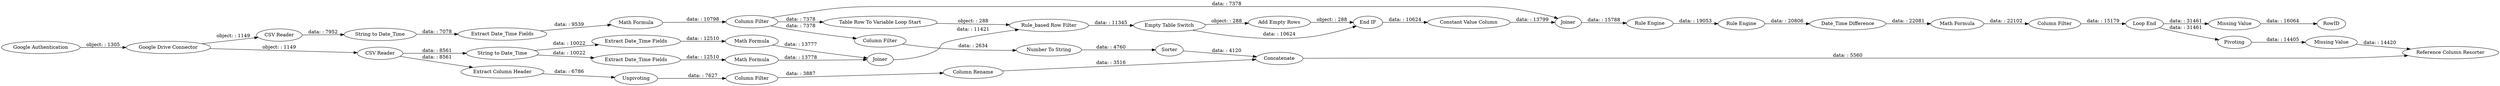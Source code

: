 digraph {
	"-4668725966716876368_2065" [label="Rule Engine"]
	"-4668725966716876368_293" [label="Extract Date_Time Fields"]
	"-4668725966716876368_2130" [label="Missing Value"]
	"-4668725966716876368_2126" [label="Column Filter"]
	"-4668725966716876368_292" [label="Math Formula"]
	"-4668725966716876368_2067" [label="Date_Time Difference"]
	"-4668725966716876368_279" [label="Google Authentication"]
	"-4668725966716876368_2062" [label="Rule_based Row Filter"]
	"-4668725966716876368_297" [label="Table Row To Variable Loop Start"]
	"-4668725966716876368_285" [label="CSV Reader"]
	"-4668725966716876368_295" [label="Column Filter"]
	"-4668725966716876368_2061" [label=Pivoting]
	"-4668725966716876368_291" [label="Math Formula"]
	"-4668725966716876368_2128" [label=Sorter]
	"-4668725966716876368_281" [label="Google Drive Connector"]
	"-4668725966716876368_284" [label="CSV Reader"]
	"-4668725966716876368_287" [label="Extract Date_Time Fields"]
	"-4668725966716876368_288" [label="Math Formula"]
	"-4668725966716876368_2122" [label="Column Filter"]
	"-4668725966716876368_294" [label=Joiner]
	"-4668725966716876368_302" [label="Loop End"]
	"-4668725966716876368_2068" [label="Math Formula"]
	"-4668725966716876368_2129" [label=Concatenate]
	"-4668725966716876368_2119" [label="End IF"]
	"-4668725966716876368_2060" [label=RowID]
	"-4668725966716876368_2125" [label="Extract Column Header"]
	"-4668725966716876368_2127" [label="Column Rename"]
	"-4668725966716876368_2123" [label="Number To String"]
	"-4668725966716876368_2063" [label="Constant Value Column"]
	"-4668725966716876368_2124" [label=Unpivoting]
	"-4668725966716876368_2107" [label="Reference Column Resorter"]
	"-4668725966716876368_2069" [label="Column Filter"]
	"-4668725966716876368_290" [label="String to Date_Time"]
	"-4668725966716876368_296" [label="String to Date_Time"]
	"-4668725966716876368_289" [label="Extract Date_Time Fields"]
	"-4668725966716876368_2118" [label="Add Empty Rows"]
	"-4668725966716876368_2121" [label="Missing Value"]
	"-4668725966716876368_2066" [label="Rule Engine"]
	"-4668725966716876368_2117" [label="Empty Table Switch"]
	"-4668725966716876368_2064" [label=Joiner]
	"-4668725966716876368_302" -> "-4668725966716876368_2121" [label="data: : 31461"]
	"-4668725966716876368_2126" -> "-4668725966716876368_2127" [label="data: : 3887"]
	"-4668725966716876368_291" -> "-4668725966716876368_294" [label="data: : 13777"]
	"-4668725966716876368_2119" -> "-4668725966716876368_2063" [label="data: : 10624"]
	"-4668725966716876368_2069" -> "-4668725966716876368_302" [label="data: : 15179"]
	"-4668725966716876368_2129" -> "-4668725966716876368_2107" [label="data: : 5560"]
	"-4668725966716876368_294" -> "-4668725966716876368_2062" [label="data: : 11421"]
	"-4668725966716876368_2130" -> "-4668725966716876368_2107" [label="data: : 14420"]
	"-4668725966716876368_2062" -> "-4668725966716876368_2117" [label="data: : 11345"]
	"-4668725966716876368_2067" -> "-4668725966716876368_2068" [label="data: : 22081"]
	"-4668725966716876368_290" -> "-4668725966716876368_293" [label="data: : 10022"]
	"-4668725966716876368_292" -> "-4668725966716876368_294" [label="data: : 13778"]
	"-4668725966716876368_295" -> "-4668725966716876368_2064" [label="data: : 7378"]
	"-4668725966716876368_2066" -> "-4668725966716876368_2067" [label="data: : 20806"]
	"-4668725966716876368_2123" -> "-4668725966716876368_2128" [label="data: : 4760"]
	"-4668725966716876368_290" -> "-4668725966716876368_287" [label="data: : 10022"]
	"-4668725966716876368_302" -> "-4668725966716876368_2061" [label="data: : 31461"]
	"-4668725966716876368_281" -> "-4668725966716876368_284" [label="object: : 1149"]
	"-4668725966716876368_2118" -> "-4668725966716876368_2119" [label="object: : 288"]
	"-4668725966716876368_295" -> "-4668725966716876368_2122" [label="data: : 7378"]
	"-4668725966716876368_284" -> "-4668725966716876368_290" [label="data: : 8561"]
	"-4668725966716876368_285" -> "-4668725966716876368_296" [label="data: : 7952"]
	"-4668725966716876368_2061" -> "-4668725966716876368_2130" [label="data: : 14405"]
	"-4668725966716876368_2063" -> "-4668725966716876368_2064" [label="data: : 13799"]
	"-4668725966716876368_288" -> "-4668725966716876368_295" [label="data: : 10798"]
	"-4668725966716876368_2065" -> "-4668725966716876368_2066" [label="data: : 19053"]
	"-4668725966716876368_297" -> "-4668725966716876368_2062" [label="object: : 288"]
	"-4668725966716876368_2117" -> "-4668725966716876368_2118" [label="object: : 288"]
	"-4668725966716876368_2125" -> "-4668725966716876368_2124" [label="data: : 6786"]
	"-4668725966716876368_279" -> "-4668725966716876368_281" [label="object: : 1305"]
	"-4668725966716876368_2064" -> "-4668725966716876368_2065" [label="data: : 15788"]
	"-4668725966716876368_281" -> "-4668725966716876368_285" [label="object: : 1149"]
	"-4668725966716876368_284" -> "-4668725966716876368_2125" [label="data: : 8561"]
	"-4668725966716876368_293" -> "-4668725966716876368_292" [label="data: : 12510"]
	"-4668725966716876368_2128" -> "-4668725966716876368_2129" [label="data: : 4120"]
	"-4668725966716876368_2122" -> "-4668725966716876368_2123" [label="data: : 2634"]
	"-4668725966716876368_289" -> "-4668725966716876368_288" [label="data: : 9539"]
	"-4668725966716876368_295" -> "-4668725966716876368_297" [label="data: : 7378"]
	"-4668725966716876368_2121" -> "-4668725966716876368_2060" [label="data: : 16064"]
	"-4668725966716876368_2068" -> "-4668725966716876368_2069" [label="data: : 22102"]
	"-4668725966716876368_2127" -> "-4668725966716876368_2129" [label="data: : 3516"]
	"-4668725966716876368_287" -> "-4668725966716876368_291" [label="data: : 12510"]
	"-4668725966716876368_296" -> "-4668725966716876368_289" [label="data: : 7078"]
	"-4668725966716876368_2117" -> "-4668725966716876368_2119" [label="data: : 10624"]
	"-4668725966716876368_2124" -> "-4668725966716876368_2126" [label="data: : 7627"]
	rankdir=LR
}
